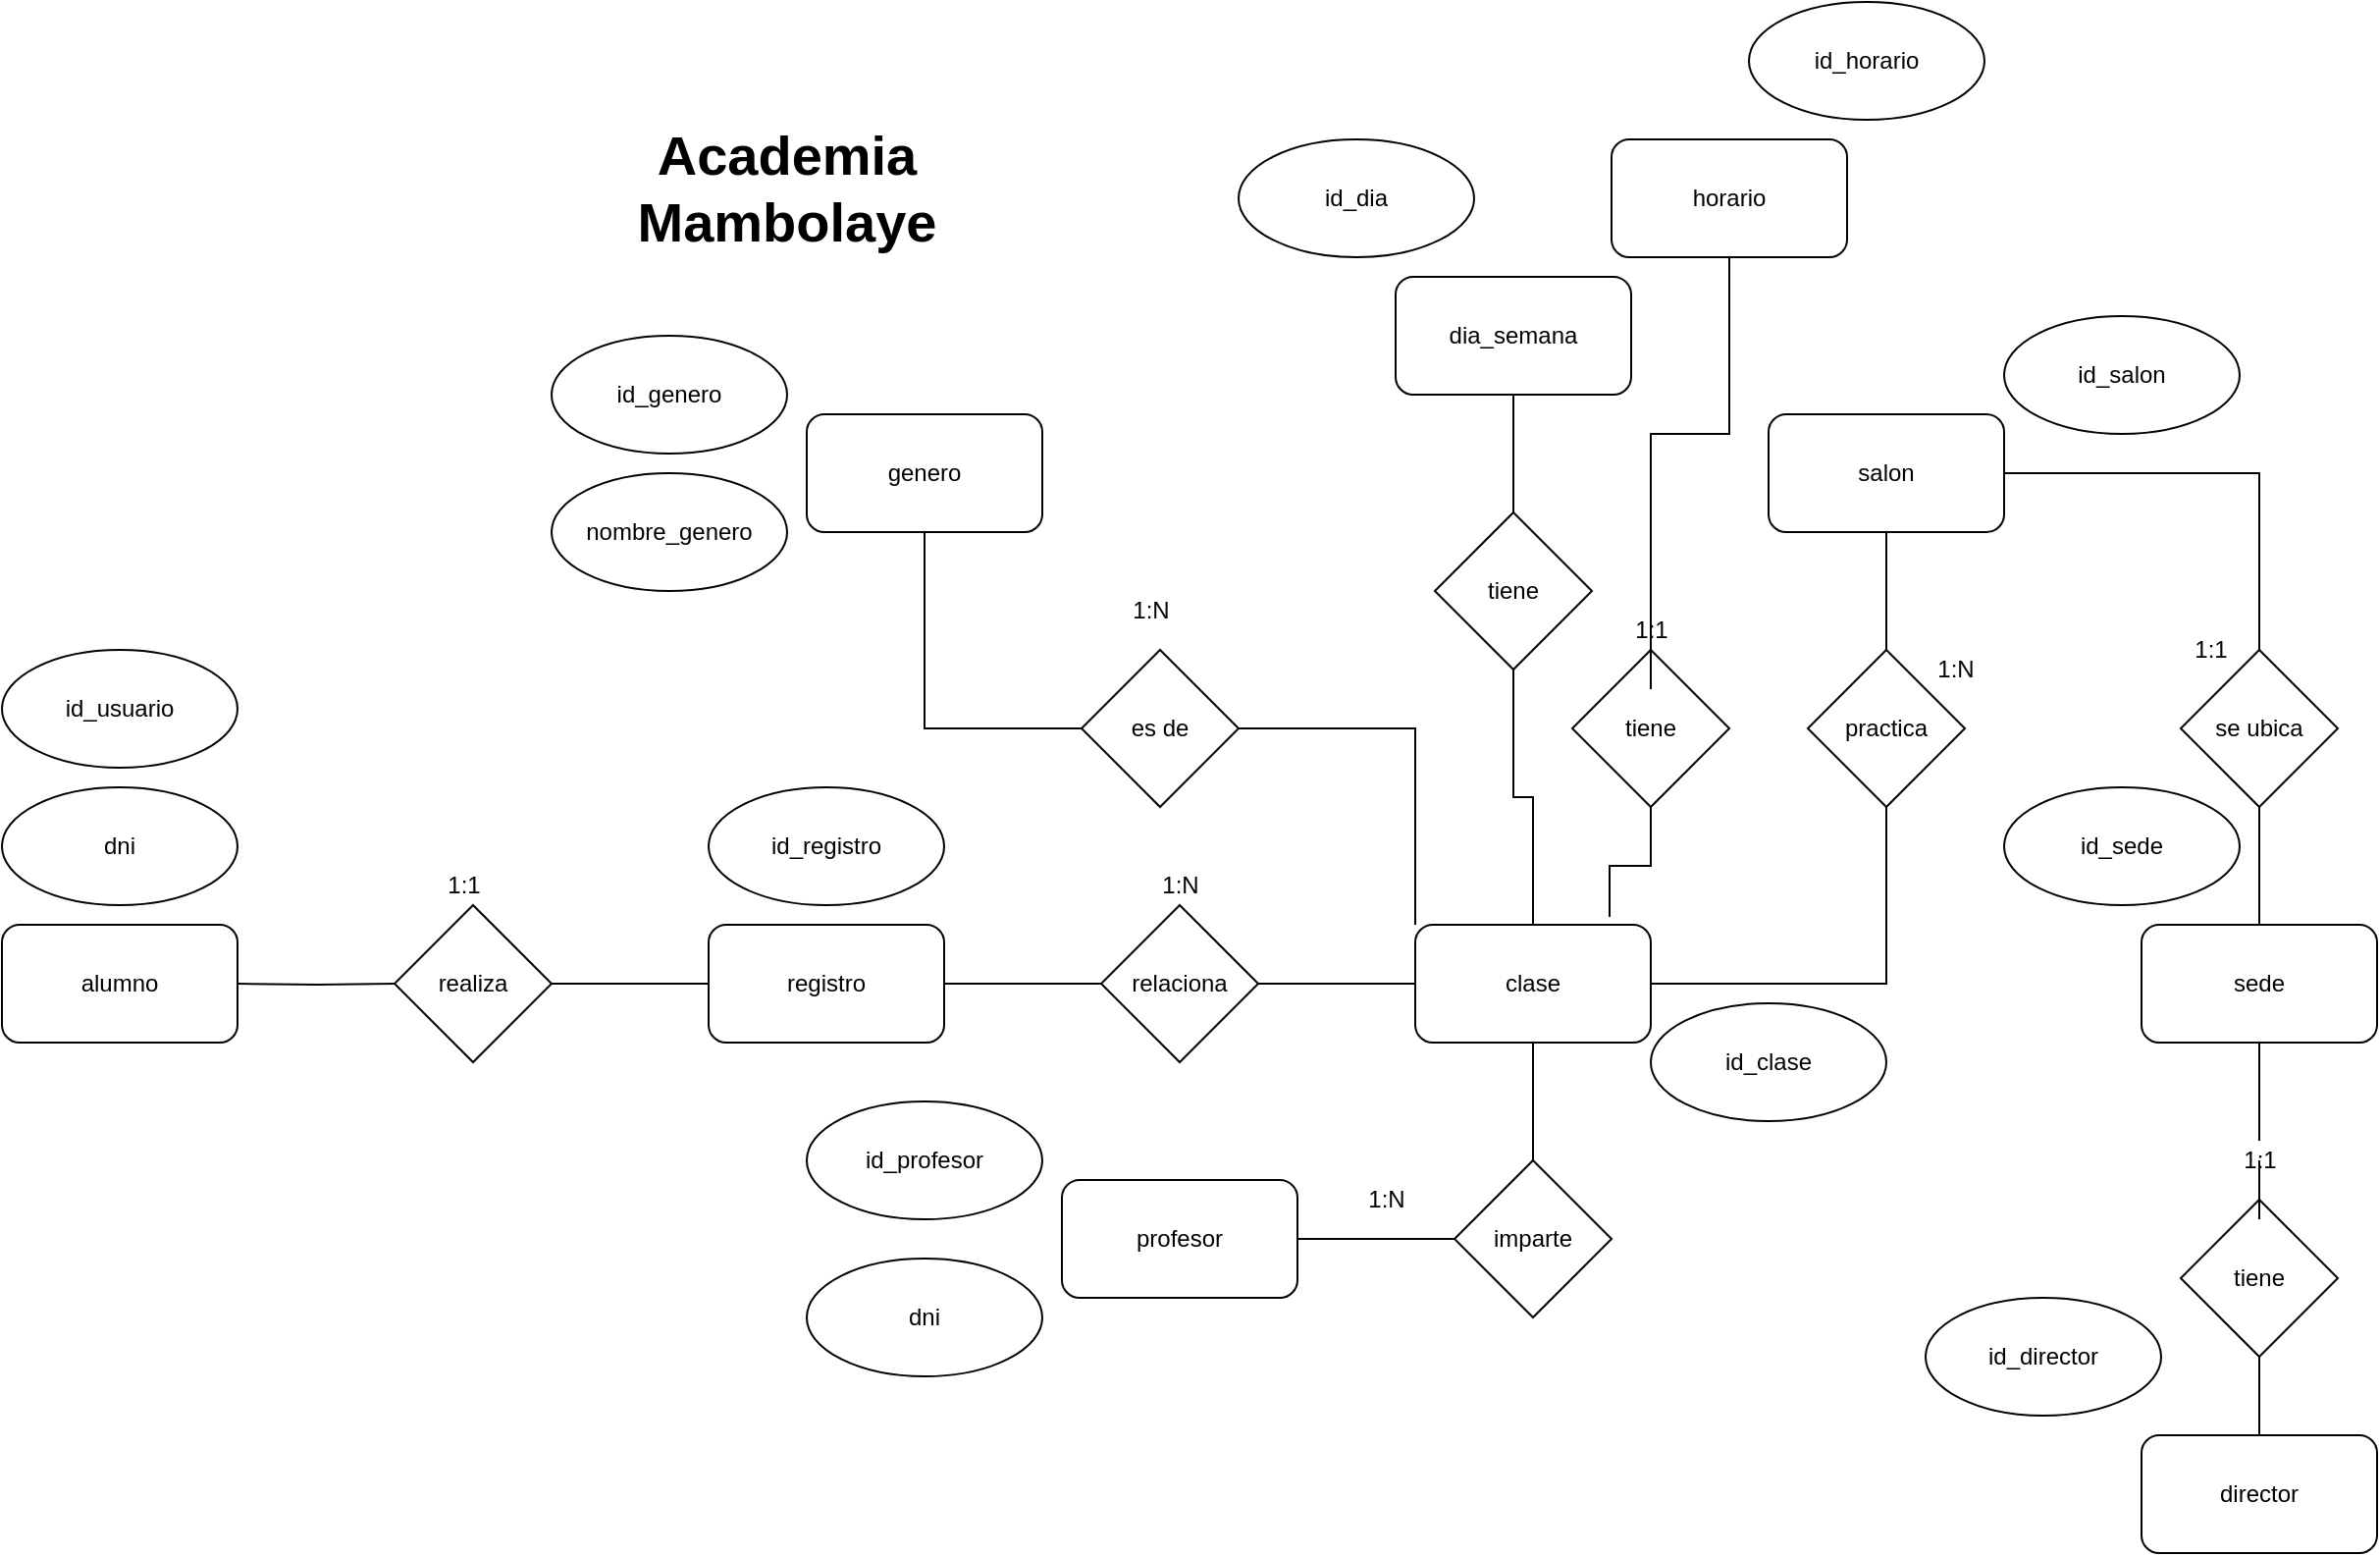 <mxfile version="18.1.3" type="device"><diagram id="R2lEEEUBdFMjLlhIrx00" name="Page-1"><mxGraphModel dx="1422" dy="857" grid="1" gridSize="10" guides="1" tooltips="1" connect="1" arrows="1" fold="1" page="1" pageScale="1" pageWidth="1654" pageHeight="1169" math="0" shadow="0" extFonts="Permanent Marker^https://fonts.googleapis.com/css?family=Permanent+Marker"><root><mxCell id="0"/><mxCell id="1" parent="0"/><mxCell id="rZ4ScV3w3cpiBP45FNxJ-39" value="" style="edgeStyle=orthogonalEdgeStyle;rounded=0;orthogonalLoop=1;jettySize=auto;html=1;endArrow=none;endFill=0;" parent="1" target="rZ4ScV3w3cpiBP45FNxJ-36" edge="1"><mxGeometry relative="1" as="geometry"><mxPoint x="220" y="510" as="sourcePoint"/></mxGeometry></mxCell><mxCell id="rZ4ScV3w3cpiBP45FNxJ-43" value="" style="edgeStyle=orthogonalEdgeStyle;rounded=0;orthogonalLoop=1;jettySize=auto;html=1;endArrow=none;endFill=0;" parent="1" source="rZ4ScV3w3cpiBP45FNxJ-28" target="rZ4ScV3w3cpiBP45FNxJ-37" edge="1"><mxGeometry relative="1" as="geometry"/></mxCell><mxCell id="rZ4ScV3w3cpiBP45FNxJ-28" value="registro" style="rounded=1;whiteSpace=wrap;html=1;" parent="1" vertex="1"><mxGeometry x="460" y="480" width="120" height="60" as="geometry"/></mxCell><mxCell id="rZ4ScV3w3cpiBP45FNxJ-45" value="" style="edgeStyle=orthogonalEdgeStyle;rounded=0;orthogonalLoop=1;jettySize=auto;html=1;endArrow=none;endFill=0;" parent="1" source="rZ4ScV3w3cpiBP45FNxJ-29" target="rZ4ScV3w3cpiBP45FNxJ-38" edge="1"><mxGeometry relative="1" as="geometry"/></mxCell><mxCell id="rZ4ScV3w3cpiBP45FNxJ-76" value="" style="edgeStyle=orthogonalEdgeStyle;rounded=0;orthogonalLoop=1;jettySize=auto;html=1;endArrow=none;endFill=0;" parent="1" source="rZ4ScV3w3cpiBP45FNxJ-29" target="rZ4ScV3w3cpiBP45FNxJ-47" edge="1"><mxGeometry relative="1" as="geometry"/></mxCell><mxCell id="rZ4ScV3w3cpiBP45FNxJ-29" value="clase" style="rounded=1;whiteSpace=wrap;html=1;" parent="1" vertex="1"><mxGeometry x="820" y="480" width="120" height="60" as="geometry"/></mxCell><mxCell id="rZ4ScV3w3cpiBP45FNxJ-58" value="" style="edgeStyle=orthogonalEdgeStyle;rounded=0;orthogonalLoop=1;jettySize=auto;html=1;endArrow=none;endFill=0;" parent="1" source="rZ4ScV3w3cpiBP45FNxJ-30" target="rZ4ScV3w3cpiBP45FNxJ-51" edge="1"><mxGeometry relative="1" as="geometry"/></mxCell><mxCell id="rZ4ScV3w3cpiBP45FNxJ-30" value="salon" style="rounded=1;whiteSpace=wrap;html=1;" parent="1" vertex="1"><mxGeometry x="1000" y="220" width="120" height="60" as="geometry"/></mxCell><mxCell id="rZ4ScV3w3cpiBP45FNxJ-31" value="profesor" style="rounded=1;whiteSpace=wrap;html=1;" parent="1" vertex="1"><mxGeometry x="640" y="610" width="120" height="60" as="geometry"/></mxCell><mxCell id="rZ4ScV3w3cpiBP45FNxJ-32" value="horario" style="rounded=1;whiteSpace=wrap;html=1;" parent="1" vertex="1"><mxGeometry x="920" y="80" width="120" height="60" as="geometry"/></mxCell><mxCell id="rZ4ScV3w3cpiBP45FNxJ-33" value="genero" style="rounded=1;whiteSpace=wrap;html=1;" parent="1" vertex="1"><mxGeometry x="510" y="220" width="120" height="60" as="geometry"/></mxCell><mxCell id="rZ4ScV3w3cpiBP45FNxJ-40" value="" style="edgeStyle=orthogonalEdgeStyle;rounded=0;orthogonalLoop=1;jettySize=auto;html=1;endArrow=none;endFill=0;" parent="1" source="rZ4ScV3w3cpiBP45FNxJ-36" target="rZ4ScV3w3cpiBP45FNxJ-28" edge="1"><mxGeometry relative="1" as="geometry"/></mxCell><mxCell id="rZ4ScV3w3cpiBP45FNxJ-36" value="realiza" style="rhombus;whiteSpace=wrap;html=1;" parent="1" vertex="1"><mxGeometry x="300" y="470" width="80" height="80" as="geometry"/></mxCell><mxCell id="rZ4ScV3w3cpiBP45FNxJ-44" value="" style="edgeStyle=orthogonalEdgeStyle;rounded=0;orthogonalLoop=1;jettySize=auto;html=1;endArrow=none;endFill=0;" parent="1" source="rZ4ScV3w3cpiBP45FNxJ-37" target="rZ4ScV3w3cpiBP45FNxJ-29" edge="1"><mxGeometry relative="1" as="geometry"/></mxCell><mxCell id="rZ4ScV3w3cpiBP45FNxJ-37" value="relaciona" style="rhombus;whiteSpace=wrap;html=1;" parent="1" vertex="1"><mxGeometry x="660" y="470" width="80" height="80" as="geometry"/></mxCell><mxCell id="rZ4ScV3w3cpiBP45FNxJ-46" value="" style="edgeStyle=orthogonalEdgeStyle;rounded=0;orthogonalLoop=1;jettySize=auto;html=1;endArrow=none;endFill=0;" parent="1" source="rZ4ScV3w3cpiBP45FNxJ-38" target="rZ4ScV3w3cpiBP45FNxJ-30" edge="1"><mxGeometry relative="1" as="geometry"/></mxCell><mxCell id="rZ4ScV3w3cpiBP45FNxJ-38" value="practica" style="rhombus;whiteSpace=wrap;html=1;" parent="1" vertex="1"><mxGeometry x="1020" y="340" width="80" height="80" as="geometry"/></mxCell><mxCell id="rZ4ScV3w3cpiBP45FNxJ-77" value="" style="edgeStyle=orthogonalEdgeStyle;rounded=0;orthogonalLoop=1;jettySize=auto;html=1;endArrow=none;endFill=0;" parent="1" source="rZ4ScV3w3cpiBP45FNxJ-47" target="rZ4ScV3w3cpiBP45FNxJ-31" edge="1"><mxGeometry relative="1" as="geometry"/></mxCell><mxCell id="rZ4ScV3w3cpiBP45FNxJ-82" value="" style="edgeStyle=orthogonalEdgeStyle;rounded=0;orthogonalLoop=1;jettySize=auto;html=1;endArrow=none;endFill=0;" parent="1" source="rZ4ScV3w3cpiBP45FNxJ-47" target="rZ4ScV3w3cpiBP45FNxJ-31" edge="1"><mxGeometry relative="1" as="geometry"/></mxCell><mxCell id="rZ4ScV3w3cpiBP45FNxJ-47" value="imparte" style="rhombus;whiteSpace=wrap;html=1;" parent="1" vertex="1"><mxGeometry x="840" y="600" width="80" height="80" as="geometry"/></mxCell><mxCell id="1lubQeOsfM14rAEeUeQE-13" value="" style="edgeStyle=orthogonalEdgeStyle;rounded=0;orthogonalLoop=1;jettySize=auto;html=1;endArrow=none;endFill=0;" parent="1" source="rZ4ScV3w3cpiBP45FNxJ-50" target="1lubQeOsfM14rAEeUeQE-11" edge="1"><mxGeometry relative="1" as="geometry"/></mxCell><mxCell id="rZ4ScV3w3cpiBP45FNxJ-50" value="sede" style="rounded=1;whiteSpace=wrap;html=1;" parent="1" vertex="1"><mxGeometry x="1190" y="480" width="120" height="60" as="geometry"/></mxCell><mxCell id="rZ4ScV3w3cpiBP45FNxJ-59" value="" style="edgeStyle=orthogonalEdgeStyle;rounded=0;orthogonalLoop=1;jettySize=auto;html=1;endArrow=none;endFill=0;" parent="1" source="rZ4ScV3w3cpiBP45FNxJ-51" target="rZ4ScV3w3cpiBP45FNxJ-50" edge="1"><mxGeometry relative="1" as="geometry"/></mxCell><mxCell id="rZ4ScV3w3cpiBP45FNxJ-51" value="se ubica" style="rhombus;whiteSpace=wrap;html=1;" parent="1" vertex="1"><mxGeometry x="1210" y="340" width="80" height="80" as="geometry"/></mxCell><mxCell id="rZ4ScV3w3cpiBP45FNxJ-54" value="" style="edgeStyle=orthogonalEdgeStyle;rounded=0;orthogonalLoop=1;jettySize=auto;html=1;endArrow=none;endFill=0;startArrow=none;" parent="1" source="rZ4ScV3w3cpiBP45FNxJ-87" target="rZ4ScV3w3cpiBP45FNxJ-32" edge="1"><mxGeometry relative="1" as="geometry"/></mxCell><mxCell id="rZ4ScV3w3cpiBP45FNxJ-55" value="" style="edgeStyle=orthogonalEdgeStyle;rounded=0;orthogonalLoop=1;jettySize=auto;html=1;endArrow=none;endFill=0;entryX=0.825;entryY=-0.067;entryDx=0;entryDy=0;entryPerimeter=0;" parent="1" source="rZ4ScV3w3cpiBP45FNxJ-52" target="rZ4ScV3w3cpiBP45FNxJ-29" edge="1"><mxGeometry relative="1" as="geometry"><mxPoint x="920" y="460" as="targetPoint"/></mxGeometry></mxCell><mxCell id="rZ4ScV3w3cpiBP45FNxJ-52" value="tiene" style="rhombus;whiteSpace=wrap;html=1;" parent="1" vertex="1"><mxGeometry x="900" y="340" width="80" height="80" as="geometry"/></mxCell><mxCell id="rZ4ScV3w3cpiBP45FNxJ-78" value="" style="edgeStyle=orthogonalEdgeStyle;rounded=0;orthogonalLoop=1;jettySize=auto;html=1;endArrow=none;endFill=0;entryX=0;entryY=0;entryDx=0;entryDy=0;" parent="1" source="rZ4ScV3w3cpiBP45FNxJ-53" target="rZ4ScV3w3cpiBP45FNxJ-29" edge="1"><mxGeometry relative="1" as="geometry"/></mxCell><mxCell id="rZ4ScV3w3cpiBP45FNxJ-79" value="" style="edgeStyle=orthogonalEdgeStyle;rounded=0;orthogonalLoop=1;jettySize=auto;html=1;endArrow=none;endFill=0;" parent="1" source="rZ4ScV3w3cpiBP45FNxJ-53" target="rZ4ScV3w3cpiBP45FNxJ-33" edge="1"><mxGeometry relative="1" as="geometry"/></mxCell><mxCell id="rZ4ScV3w3cpiBP45FNxJ-53" value="es de" style="rhombus;whiteSpace=wrap;html=1;" parent="1" vertex="1"><mxGeometry x="650" y="340" width="80" height="80" as="geometry"/></mxCell><mxCell id="rZ4ScV3w3cpiBP45FNxJ-85" value="1:1" style="text;html=1;align=center;verticalAlign=middle;resizable=0;points=[];autosize=1;strokeColor=none;fillColor=none;" parent="1" vertex="1"><mxGeometry x="320" y="450" width="30" height="20" as="geometry"/></mxCell><mxCell id="rZ4ScV3w3cpiBP45FNxJ-86" value="1:N" style="text;html=1;align=center;verticalAlign=middle;resizable=0;points=[];autosize=1;strokeColor=none;fillColor=none;" parent="1" vertex="1"><mxGeometry x="685" y="450" width="30" height="20" as="geometry"/></mxCell><mxCell id="rZ4ScV3w3cpiBP45FNxJ-88" value="1:N" style="text;html=1;align=center;verticalAlign=middle;resizable=0;points=[];autosize=1;strokeColor=none;fillColor=none;" parent="1" vertex="1"><mxGeometry x="790" y="610" width="30" height="20" as="geometry"/></mxCell><mxCell id="rZ4ScV3w3cpiBP45FNxJ-89" value="1:N" style="text;html=1;align=center;verticalAlign=middle;resizable=0;points=[];autosize=1;strokeColor=none;fillColor=none;" parent="1" vertex="1"><mxGeometry x="670" y="310" width="30" height="20" as="geometry"/></mxCell><mxCell id="rZ4ScV3w3cpiBP45FNxJ-90" value="1:N" style="text;html=1;align=center;verticalAlign=middle;resizable=0;points=[];autosize=1;strokeColor=none;fillColor=none;" parent="1" vertex="1"><mxGeometry x="1080" y="340" width="30" height="20" as="geometry"/></mxCell><mxCell id="rZ4ScV3w3cpiBP45FNxJ-134" value="alumno" style="rounded=1;whiteSpace=wrap;html=1;" parent="1" vertex="1"><mxGeometry x="100" y="480" width="120" height="60" as="geometry"/></mxCell><mxCell id="rZ4ScV3w3cpiBP45FNxJ-135" value="dni" style="ellipse;whiteSpace=wrap;html=1;" parent="1" vertex="1"><mxGeometry x="100" y="410" width="120" height="60" as="geometry"/></mxCell><mxCell id="rZ4ScV3w3cpiBP45FNxJ-136" value="id_usuario" style="ellipse;whiteSpace=wrap;html=1;" parent="1" vertex="1"><mxGeometry x="100" y="340" width="120" height="60" as="geometry"/></mxCell><mxCell id="rZ4ScV3w3cpiBP45FNxJ-137" value="id_registro" style="ellipse;whiteSpace=wrap;html=1;" parent="1" vertex="1"><mxGeometry x="460" y="410" width="120" height="60" as="geometry"/></mxCell><mxCell id="rZ4ScV3w3cpiBP45FNxJ-138" value="id_clase" style="ellipse;whiteSpace=wrap;html=1;" parent="1" vertex="1"><mxGeometry x="940" y="520" width="120" height="60" as="geometry"/></mxCell><mxCell id="rZ4ScV3w3cpiBP45FNxJ-139" value="id_horario" style="ellipse;whiteSpace=wrap;html=1;" parent="1" vertex="1"><mxGeometry x="990" y="10" width="120" height="60" as="geometry"/></mxCell><mxCell id="rZ4ScV3w3cpiBP45FNxJ-140" value="id_profesor" style="ellipse;whiteSpace=wrap;html=1;" parent="1" vertex="1"><mxGeometry x="510" y="570" width="120" height="60" as="geometry"/></mxCell><mxCell id="rZ4ScV3w3cpiBP45FNxJ-141" value="dni" style="ellipse;whiteSpace=wrap;html=1;" parent="1" vertex="1"><mxGeometry x="510" y="650" width="120" height="60" as="geometry"/></mxCell><mxCell id="rZ4ScV3w3cpiBP45FNxJ-142" value="id_genero" style="ellipse;whiteSpace=wrap;html=1;" parent="1" vertex="1"><mxGeometry x="380" y="180" width="120" height="60" as="geometry"/></mxCell><mxCell id="rZ4ScV3w3cpiBP45FNxJ-143" value="nombre_genero" style="ellipse;whiteSpace=wrap;html=1;" parent="1" vertex="1"><mxGeometry x="380" y="250" width="120" height="60" as="geometry"/></mxCell><mxCell id="rZ4ScV3w3cpiBP45FNxJ-144" value="1:1" style="text;html=1;align=center;verticalAlign=middle;resizable=0;points=[];autosize=1;strokeColor=none;fillColor=none;" parent="1" vertex="1"><mxGeometry x="1210" y="330" width="30" height="20" as="geometry"/></mxCell><mxCell id="rZ4ScV3w3cpiBP45FNxJ-145" value="id_sede" style="ellipse;whiteSpace=wrap;html=1;" parent="1" vertex="1"><mxGeometry x="1120" y="410" width="120" height="60" as="geometry"/></mxCell><mxCell id="rZ4ScV3w3cpiBP45FNxJ-146" value="id_salon" style="ellipse;whiteSpace=wrap;html=1;" parent="1" vertex="1"><mxGeometry x="1120" y="170" width="120" height="60" as="geometry"/></mxCell><mxCell id="rZ4ScV3w3cpiBP45FNxJ-147" value="Academia Mambolaye" style="text;html=1;strokeColor=none;fillColor=none;align=center;verticalAlign=middle;whiteSpace=wrap;rounded=0;fontSize=28;fontStyle=1" parent="1" vertex="1"><mxGeometry x="360" y="70" width="280" height="70" as="geometry"/></mxCell><mxCell id="rZ4ScV3w3cpiBP45FNxJ-87" value="1:1" style="text;html=1;align=center;verticalAlign=middle;resizable=0;points=[];autosize=1;strokeColor=none;fillColor=none;" parent="1" vertex="1"><mxGeometry x="925" y="320" width="30" height="20" as="geometry"/></mxCell><mxCell id="1lubQeOsfM14rAEeUeQE-1" value="" style="edgeStyle=orthogonalEdgeStyle;rounded=0;orthogonalLoop=1;jettySize=auto;html=1;endArrow=none;endFill=0;" parent="1" source="rZ4ScV3w3cpiBP45FNxJ-52" target="rZ4ScV3w3cpiBP45FNxJ-87" edge="1"><mxGeometry relative="1" as="geometry"><mxPoint x="940" y="340" as="sourcePoint"/><mxPoint x="980" y="140" as="targetPoint"/></mxGeometry></mxCell><mxCell id="1lubQeOsfM14rAEeUeQE-3" style="edgeStyle=orthogonalEdgeStyle;rounded=0;orthogonalLoop=1;jettySize=auto;html=1;exitX=0.5;exitY=1;exitDx=0;exitDy=0;endArrow=none;endFill=0;" parent="1" source="1lubQeOsfM14rAEeUeQE-2" target="rZ4ScV3w3cpiBP45FNxJ-29" edge="1"><mxGeometry relative="1" as="geometry"/></mxCell><mxCell id="1lubQeOsfM14rAEeUeQE-2" value="tiene" style="rhombus;whiteSpace=wrap;html=1;" parent="1" vertex="1"><mxGeometry x="830" y="270" width="80" height="80" as="geometry"/></mxCell><mxCell id="1lubQeOsfM14rAEeUeQE-5" value="" style="edgeStyle=orthogonalEdgeStyle;rounded=0;orthogonalLoop=1;jettySize=auto;html=1;endArrow=none;endFill=0;" parent="1" source="1lubQeOsfM14rAEeUeQE-4" target="1lubQeOsfM14rAEeUeQE-2" edge="1"><mxGeometry relative="1" as="geometry"/></mxCell><mxCell id="1lubQeOsfM14rAEeUeQE-4" value="dia_semana" style="rounded=1;whiteSpace=wrap;html=1;" parent="1" vertex="1"><mxGeometry x="810" y="150" width="120" height="60" as="geometry"/></mxCell><mxCell id="1lubQeOsfM14rAEeUeQE-6" value="id_dia" style="ellipse;whiteSpace=wrap;html=1;" parent="1" vertex="1"><mxGeometry x="730" y="80" width="120" height="60" as="geometry"/></mxCell><mxCell id="1lubQeOsfM14rAEeUeQE-7" value="tiene" style="rhombus;whiteSpace=wrap;html=1;" parent="1" vertex="1"><mxGeometry x="1210" y="620" width="80" height="80" as="geometry"/></mxCell><mxCell id="1lubQeOsfM14rAEeUeQE-10" value="" style="edgeStyle=orthogonalEdgeStyle;rounded=0;orthogonalLoop=1;jettySize=auto;html=1;endArrow=none;endFill=0;" parent="1" source="1lubQeOsfM14rAEeUeQE-9" target="1lubQeOsfM14rAEeUeQE-7" edge="1"><mxGeometry relative="1" as="geometry"/></mxCell><mxCell id="1lubQeOsfM14rAEeUeQE-9" value="director" style="rounded=1;whiteSpace=wrap;html=1;" parent="1" vertex="1"><mxGeometry x="1190" y="740" width="120" height="60" as="geometry"/></mxCell><mxCell id="1lubQeOsfM14rAEeUeQE-14" value="" style="edgeStyle=orthogonalEdgeStyle;rounded=0;orthogonalLoop=1;jettySize=auto;html=1;endArrow=none;endFill=0;" parent="1" source="1lubQeOsfM14rAEeUeQE-11" target="1lubQeOsfM14rAEeUeQE-7" edge="1"><mxGeometry relative="1" as="geometry"/></mxCell><mxCell id="1lubQeOsfM14rAEeUeQE-11" value="1:1" style="text;html=1;align=center;verticalAlign=middle;resizable=0;points=[];autosize=1;strokeColor=none;fillColor=none;" parent="1" vertex="1"><mxGeometry x="1235" y="590" width="30" height="20" as="geometry"/></mxCell><mxCell id="1lubQeOsfM14rAEeUeQE-15" value="id_director" style="ellipse;whiteSpace=wrap;html=1;" parent="1" vertex="1"><mxGeometry x="1080" y="670" width="120" height="60" as="geometry"/></mxCell></root></mxGraphModel></diagram></mxfile>